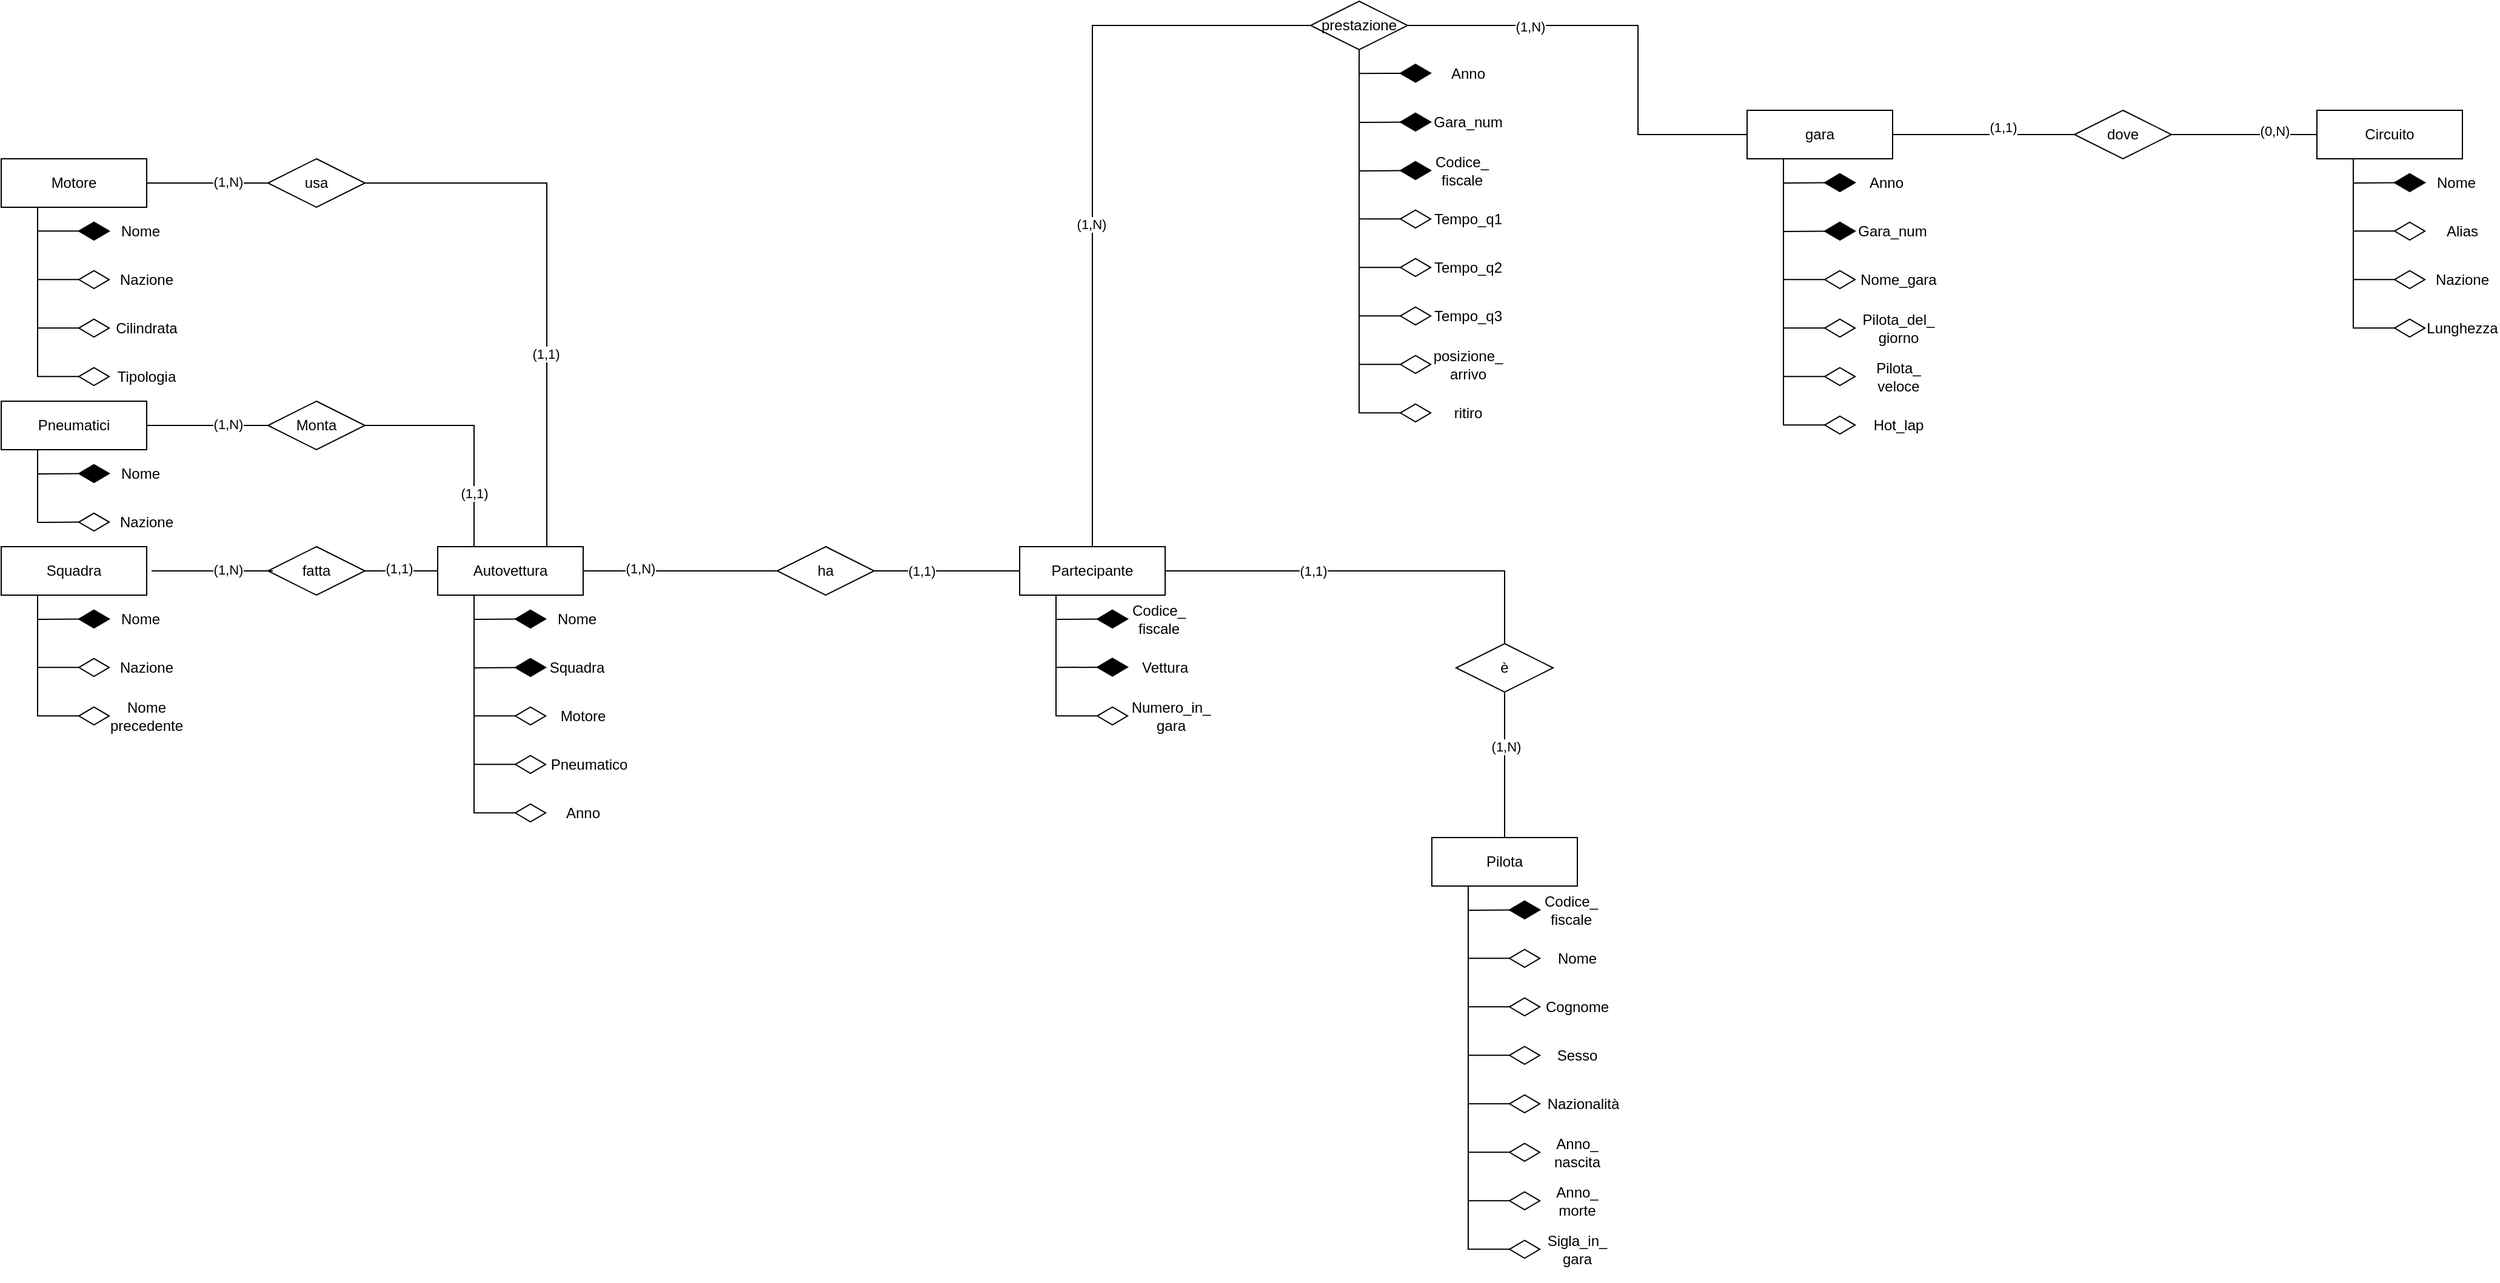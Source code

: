 <mxfile>
    <diagram id="Di9s90D5BJ-oNOoDSjlQ" name="Pagina-1">
        <mxGraphModel dx="1611" dy="1839" grid="1" gridSize="10" guides="1" tooltips="1" connect="1" arrows="1" fold="1" page="1" pageScale="1" pageWidth="827" pageHeight="1169" math="0" shadow="0">
            <root>
                <mxCell id="0"/>
                <mxCell id="1" parent="0"/>
                <mxCell id="x9IPXqZHWkCQ09Jr-q4c-4" value="dove" style="rhombus;whiteSpace=wrap;html=1;" parent="1" vertex="1">
                    <mxGeometry x="1230" y="-40" width="80" height="40" as="geometry"/>
                </mxCell>
                <mxCell id="x9IPXqZHWkCQ09Jr-q4c-5" value="" style="endArrow=none;html=1;rounded=0;exitX=0;exitY=0.5;exitDx=0;exitDy=0;entryX=1;entryY=0.5;entryDx=0;entryDy=0;" parent="1" source="x9IPXqZHWkCQ09Jr-q4c-1" target="x9IPXqZHWkCQ09Jr-q4c-4" edge="1">
                    <mxGeometry width="50" height="50" relative="1" as="geometry">
                        <mxPoint x="250" y="130" as="sourcePoint"/>
                        <mxPoint x="300" y="80" as="targetPoint"/>
                    </mxGeometry>
                </mxCell>
                <mxCell id="Cl9s1CJxhAIAdCeZnH62-13" value="(0,N)" style="edgeLabel;html=1;align=center;verticalAlign=middle;resizable=0;points=[];" parent="x9IPXqZHWkCQ09Jr-q4c-5" vertex="1" connectable="0">
                    <mxGeometry x="-0.25" y="-1" relative="1" as="geometry">
                        <mxPoint x="10" y="-2" as="offset"/>
                    </mxGeometry>
                </mxCell>
                <mxCell id="x9IPXqZHWkCQ09Jr-q4c-6" value="" style="endArrow=none;html=1;rounded=0;entryX=1;entryY=0.5;entryDx=0;entryDy=0;exitX=0;exitY=0.5;exitDx=0;exitDy=0;" parent="1" source="x9IPXqZHWkCQ09Jr-q4c-4" target="x9IPXqZHWkCQ09Jr-q4c-3" edge="1">
                    <mxGeometry width="50" height="50" relative="1" as="geometry">
                        <mxPoint x="470" y="30" as="sourcePoint"/>
                        <mxPoint x="500" y="30" as="targetPoint"/>
                    </mxGeometry>
                </mxCell>
                <mxCell id="Cl9s1CJxhAIAdCeZnH62-14" value="(1,1)" style="edgeLabel;html=1;align=center;verticalAlign=middle;resizable=0;points=[];" parent="x9IPXqZHWkCQ09Jr-q4c-6" vertex="1" connectable="0">
                    <mxGeometry x="-0.175" y="-2" relative="1" as="geometry">
                        <mxPoint x="3" y="-4" as="offset"/>
                    </mxGeometry>
                </mxCell>
                <mxCell id="x9IPXqZHWkCQ09Jr-q4c-9" value="" style="endArrow=none;html=1;rounded=0;entryX=0;entryY=0.5;entryDx=0;entryDy=0;exitX=1;exitY=0.5;exitDx=0;exitDy=0;" parent="1" source="x9IPXqZHWkCQ09Jr-q4c-10" target="x9IPXqZHWkCQ09Jr-q4c-3" edge="1">
                    <mxGeometry width="50" height="50" relative="1" as="geometry">
                        <mxPoint x="680" y="80" as="sourcePoint"/>
                        <mxPoint x="640" y="110" as="targetPoint"/>
                        <Array as="points">
                            <mxPoint x="870" y="-110"/>
                            <mxPoint x="870" y="-20"/>
                        </Array>
                    </mxGeometry>
                </mxCell>
                <mxCell id="Cl9s1CJxhAIAdCeZnH62-15" value="(1,N)" style="edgeLabel;html=1;align=center;verticalAlign=middle;resizable=0;points=[];" parent="x9IPXqZHWkCQ09Jr-q4c-9" vertex="1" connectable="0">
                    <mxGeometry x="-0.455" y="-1" relative="1" as="geometry">
                        <mxPoint as="offset"/>
                    </mxGeometry>
                </mxCell>
                <mxCell id="x9IPXqZHWkCQ09Jr-q4c-11" value="" style="endArrow=none;html=1;rounded=0;entryX=0;entryY=0.5;entryDx=0;entryDy=0;exitX=0.5;exitY=0;exitDx=0;exitDy=0;" parent="1" source="x9IPXqZHWkCQ09Jr-q4c-12" target="x9IPXqZHWkCQ09Jr-q4c-10" edge="1">
                    <mxGeometry width="50" height="50" relative="1" as="geometry">
                        <mxPoint x="680" y="320" as="sourcePoint"/>
                        <mxPoint x="680" y="310" as="targetPoint"/>
                        <Array as="points">
                            <mxPoint x="420" y="-110"/>
                            <mxPoint x="550" y="-110"/>
                        </Array>
                    </mxGeometry>
                </mxCell>
                <mxCell id="Cl9s1CJxhAIAdCeZnH62-75" value="(1,N)" style="edgeLabel;html=1;align=center;verticalAlign=middle;resizable=0;points=[];" parent="x9IPXqZHWkCQ09Jr-q4c-11" vertex="1" connectable="0">
                    <mxGeometry x="-0.127" y="1" relative="1" as="geometry">
                        <mxPoint as="offset"/>
                    </mxGeometry>
                </mxCell>
                <mxCell id="x9IPXqZHWkCQ09Jr-q4c-18" value="" style="endArrow=none;html=1;rounded=0;exitX=0.5;exitY=0;exitDx=0;exitDy=0;entryX=1;entryY=0.5;entryDx=0;entryDy=0;" parent="1" source="x9IPXqZHWkCQ09Jr-q4c-19" target="x9IPXqZHWkCQ09Jr-q4c-12" edge="1">
                    <mxGeometry width="50" height="50" relative="1" as="geometry">
                        <mxPoint x="680" y="440" as="sourcePoint"/>
                        <mxPoint x="690" y="380" as="targetPoint"/>
                        <Array as="points">
                            <mxPoint x="760" y="340"/>
                        </Array>
                    </mxGeometry>
                </mxCell>
                <mxCell id="qTHSg226VjWmeGPwzJhm-37" value="(1,1)" style="edgeLabel;html=1;align=center;verticalAlign=middle;resizable=0;points=[];" parent="x9IPXqZHWkCQ09Jr-q4c-18" vertex="1" connectable="0">
                    <mxGeometry x="0.333" y="-3" relative="1" as="geometry">
                        <mxPoint x="8" y="3" as="offset"/>
                    </mxGeometry>
                </mxCell>
                <mxCell id="x9IPXqZHWkCQ09Jr-q4c-19" value="è" style="rhombus;whiteSpace=wrap;html=1;" parent="1" vertex="1">
                    <mxGeometry x="720" y="400" width="80" height="40" as="geometry"/>
                </mxCell>
                <mxCell id="x9IPXqZHWkCQ09Jr-q4c-20" value="" style="endArrow=none;html=1;rounded=0;entryX=0.5;entryY=1;entryDx=0;entryDy=0;exitX=0.5;exitY=0;exitDx=0;exitDy=0;" parent="1" source="x9IPXqZHWkCQ09Jr-q4c-21" target="x9IPXqZHWkCQ09Jr-q4c-19" edge="1">
                    <mxGeometry width="50" height="50" relative="1" as="geometry">
                        <mxPoint x="390" y="570" as="sourcePoint"/>
                        <mxPoint x="240" y="540" as="targetPoint"/>
                    </mxGeometry>
                </mxCell>
                <mxCell id="qTHSg226VjWmeGPwzJhm-38" value="(1,N)" style="edgeLabel;html=1;align=center;verticalAlign=middle;resizable=0;points=[];" parent="x9IPXqZHWkCQ09Jr-q4c-20" vertex="1" connectable="0">
                    <mxGeometry x="0.25" y="-1" relative="1" as="geometry">
                        <mxPoint as="offset"/>
                    </mxGeometry>
                </mxCell>
                <mxCell id="x9IPXqZHWkCQ09Jr-q4c-21" value="Pilota" style="rounded=0;whiteSpace=wrap;html=1;" parent="1" vertex="1">
                    <mxGeometry x="700" y="560" width="120" height="40" as="geometry"/>
                </mxCell>
                <mxCell id="x9IPXqZHWkCQ09Jr-q4c-25" value="" style="endArrow=none;html=1;rounded=0;entryX=0;entryY=0.5;entryDx=0;entryDy=0;exitX=1;exitY=0.5;exitDx=0;exitDy=0;" parent="1" source="x9IPXqZHWkCQ09Jr-q4c-26" target="x9IPXqZHWkCQ09Jr-q4c-12" edge="1">
                    <mxGeometry width="50" height="50" relative="1" as="geometry">
                        <mxPoint x="520" y="340" as="sourcePoint"/>
                        <mxPoint x="430" y="340" as="targetPoint"/>
                    </mxGeometry>
                </mxCell>
                <mxCell id="qTHSg226VjWmeGPwzJhm-36" value="(1,1)" style="edgeLabel;html=1;align=center;verticalAlign=middle;resizable=0;points=[];" parent="x9IPXqZHWkCQ09Jr-q4c-25" vertex="1" connectable="0">
                    <mxGeometry x="-0.344" y="2" relative="1" as="geometry">
                        <mxPoint x="-1" y="2" as="offset"/>
                    </mxGeometry>
                </mxCell>
                <mxCell id="x9IPXqZHWkCQ09Jr-q4c-26" value="ha" style="rhombus;whiteSpace=wrap;html=1;" parent="1" vertex="1">
                    <mxGeometry x="160" y="320" width="80" height="40" as="geometry"/>
                </mxCell>
                <mxCell id="x9IPXqZHWkCQ09Jr-q4c-27" value="" style="endArrow=none;html=1;rounded=0;entryX=0;entryY=0.5;entryDx=0;entryDy=0;exitX=1;exitY=0.5;exitDx=0;exitDy=0;" parent="1" source="x9IPXqZHWkCQ09Jr-q4c-28" target="x9IPXqZHWkCQ09Jr-q4c-26" edge="1">
                    <mxGeometry width="50" height="50" relative="1" as="geometry">
                        <mxPoint x="130" y="340" as="sourcePoint"/>
                        <mxPoint x="160" y="340" as="targetPoint"/>
                    </mxGeometry>
                </mxCell>
                <mxCell id="qTHSg226VjWmeGPwzJhm-35" value="(1,N)" style="edgeLabel;html=1;align=center;verticalAlign=middle;resizable=0;points=[];" parent="x9IPXqZHWkCQ09Jr-q4c-27" vertex="1" connectable="0">
                    <mxGeometry x="-0.417" y="3" relative="1" as="geometry">
                        <mxPoint y="1" as="offset"/>
                    </mxGeometry>
                </mxCell>
                <mxCell id="x9IPXqZHWkCQ09Jr-q4c-28" value="Autovettura" style="rounded=0;whiteSpace=wrap;html=1;" parent="1" vertex="1">
                    <mxGeometry x="-120" y="320" width="120" height="40" as="geometry"/>
                </mxCell>
                <mxCell id="x9IPXqZHWkCQ09Jr-q4c-32" value="fatta" style="rhombus;whiteSpace=wrap;html=1;" parent="1" vertex="1">
                    <mxGeometry x="-260" y="320" width="80" height="40" as="geometry"/>
                </mxCell>
                <mxCell id="x9IPXqZHWkCQ09Jr-q4c-33" value="" style="endArrow=none;html=1;rounded=0;entryX=0;entryY=0.5;entryDx=0;entryDy=0;exitX=1;exitY=0.5;exitDx=0;exitDy=0;" parent="1" edge="1">
                    <mxGeometry width="50" height="50" relative="1" as="geometry">
                        <mxPoint x="-356" y="340" as="sourcePoint"/>
                        <mxPoint x="-256" y="340" as="targetPoint"/>
                        <Array as="points">
                            <mxPoint x="-316" y="340"/>
                        </Array>
                    </mxGeometry>
                </mxCell>
                <mxCell id="qTHSg226VjWmeGPwzJhm-20" value="(1,N)" style="edgeLabel;html=1;align=center;verticalAlign=middle;resizable=0;points=[];" parent="x9IPXqZHWkCQ09Jr-q4c-33" vertex="1" connectable="0">
                    <mxGeometry x="0.211" y="1" relative="1" as="geometry">
                        <mxPoint x="2" as="offset"/>
                    </mxGeometry>
                </mxCell>
                <mxCell id="x9IPXqZHWkCQ09Jr-q4c-34" value="Squadra" style="rounded=0;whiteSpace=wrap;html=1;" parent="1" vertex="1">
                    <mxGeometry x="-480" y="320" width="120" height="40" as="geometry"/>
                </mxCell>
                <mxCell id="x9IPXqZHWkCQ09Jr-q4c-38" value="" style="endArrow=none;html=1;rounded=0;exitX=1;exitY=0.5;exitDx=0;exitDy=0;entryX=0.75;entryY=0;entryDx=0;entryDy=0;" parent="1" source="x9IPXqZHWkCQ09Jr-q4c-39" target="x9IPXqZHWkCQ09Jr-q4c-28" edge="1">
                    <mxGeometry width="50" height="50" relative="1" as="geometry">
                        <mxPoint x="-90" y="335" as="sourcePoint"/>
                        <mxPoint x="-80" y="300" as="targetPoint"/>
                        <Array as="points">
                            <mxPoint x="-30" y="20"/>
                        </Array>
                    </mxGeometry>
                </mxCell>
                <mxCell id="qTHSg226VjWmeGPwzJhm-16" value="(1,1)" style="edgeLabel;html=1;align=center;verticalAlign=middle;resizable=0;points=[];" parent="x9IPXqZHWkCQ09Jr-q4c-38" vertex="1" connectable="0">
                    <mxGeometry x="0.292" y="-1" relative="1" as="geometry">
                        <mxPoint as="offset"/>
                    </mxGeometry>
                </mxCell>
                <mxCell id="x9IPXqZHWkCQ09Jr-q4c-39" value="usa" style="rhombus;whiteSpace=wrap;html=1;" parent="1" vertex="1">
                    <mxGeometry x="-260" width="80" height="40" as="geometry"/>
                </mxCell>
                <mxCell id="x9IPXqZHWkCQ09Jr-q4c-40" value="" style="endArrow=none;html=1;rounded=0;entryX=0;entryY=0.5;entryDx=0;entryDy=0;exitX=1;exitY=0.5;exitDx=0;exitDy=0;" parent="1" source="x9IPXqZHWkCQ09Jr-q4c-41" target="x9IPXqZHWkCQ09Jr-q4c-39" edge="1">
                    <mxGeometry width="50" height="50" relative="1" as="geometry">
                        <mxPoint x="-260" y="220" as="sourcePoint"/>
                        <mxPoint x="-170" y="250" as="targetPoint"/>
                    </mxGeometry>
                </mxCell>
                <mxCell id="qTHSg226VjWmeGPwzJhm-15" value="(1,N)" style="edgeLabel;html=1;align=center;verticalAlign=middle;resizable=0;points=[];" parent="x9IPXqZHWkCQ09Jr-q4c-40" vertex="1" connectable="0">
                    <mxGeometry x="-0.253" y="-1" relative="1" as="geometry">
                        <mxPoint x="29" y="-2" as="offset"/>
                    </mxGeometry>
                </mxCell>
                <mxCell id="x9IPXqZHWkCQ09Jr-q4c-41" value="Motore" style="rounded=0;whiteSpace=wrap;html=1;" parent="1" vertex="1">
                    <mxGeometry x="-480" width="120" height="40" as="geometry"/>
                </mxCell>
                <mxCell id="x9IPXqZHWkCQ09Jr-q4c-43" value="Monta" style="rhombus;whiteSpace=wrap;html=1;" parent="1" vertex="1">
                    <mxGeometry x="-260" y="200" width="80" height="40" as="geometry"/>
                </mxCell>
                <mxCell id="x9IPXqZHWkCQ09Jr-q4c-45" value="Pneumatici" style="rounded=0;whiteSpace=wrap;html=1;" parent="1" vertex="1">
                    <mxGeometry x="-480" y="200" width="120" height="40" as="geometry"/>
                </mxCell>
                <mxCell id="qTHSg226VjWmeGPwzJhm-3" value="" style="endArrow=none;html=1;rounded=0;entryX=0.25;entryY=1;entryDx=0;entryDy=0;" parent="1" target="x9IPXqZHWkCQ09Jr-q4c-41" edge="1">
                    <mxGeometry width="50" height="50" relative="1" as="geometry">
                        <mxPoint x="-450" y="180" as="sourcePoint"/>
                        <mxPoint x="90" y="40" as="targetPoint"/>
                    </mxGeometry>
                </mxCell>
                <mxCell id="qTHSg226VjWmeGPwzJhm-4" value="" style="endArrow=diamondThin;endFill=1;endSize=24;html=1;rounded=0;" parent="1" edge="1">
                    <mxGeometry width="160" relative="1" as="geometry">
                        <mxPoint x="-450" y="59.66" as="sourcePoint"/>
                        <mxPoint x="-390" y="59.66" as="targetPoint"/>
                    </mxGeometry>
                </mxCell>
                <mxCell id="qTHSg226VjWmeGPwzJhm-5" value="" style="endArrow=diamondThin;endFill=0;endSize=24;html=1;rounded=0;" parent="1" edge="1">
                    <mxGeometry width="160" relative="1" as="geometry">
                        <mxPoint x="-450" y="99.66" as="sourcePoint"/>
                        <mxPoint x="-390" y="99.66" as="targetPoint"/>
                    </mxGeometry>
                </mxCell>
                <mxCell id="qTHSg226VjWmeGPwzJhm-6" value="Nome" style="text;html=1;strokeColor=none;fillColor=none;align=center;verticalAlign=middle;whiteSpace=wrap;rounded=0;" parent="1" vertex="1">
                    <mxGeometry x="-390" y="40" width="50" height="40" as="geometry"/>
                </mxCell>
                <mxCell id="qTHSg226VjWmeGPwzJhm-8" value="Nazione" style="text;html=1;strokeColor=none;fillColor=none;align=center;verticalAlign=middle;whiteSpace=wrap;rounded=0;" parent="1" vertex="1">
                    <mxGeometry x="-390" y="80" width="60" height="40" as="geometry"/>
                </mxCell>
                <mxCell id="qTHSg226VjWmeGPwzJhm-9" value="" style="endArrow=diamondThin;endFill=0;endSize=24;html=1;rounded=0;" parent="1" edge="1">
                    <mxGeometry width="160" relative="1" as="geometry">
                        <mxPoint x="-450" y="139.66" as="sourcePoint"/>
                        <mxPoint x="-390" y="139.66" as="targetPoint"/>
                    </mxGeometry>
                </mxCell>
                <mxCell id="qTHSg226VjWmeGPwzJhm-10" value="Cilindrata" style="text;html=1;strokeColor=none;fillColor=none;align=center;verticalAlign=middle;whiteSpace=wrap;rounded=0;" parent="1" vertex="1">
                    <mxGeometry x="-390" y="120" width="60" height="40" as="geometry"/>
                </mxCell>
                <mxCell id="qTHSg226VjWmeGPwzJhm-11" value="" style="endArrow=diamondThin;endFill=0;endSize=24;html=1;rounded=0;" parent="1" edge="1">
                    <mxGeometry width="160" relative="1" as="geometry">
                        <mxPoint x="-450" y="179.66" as="sourcePoint"/>
                        <mxPoint x="-390" y="179.66" as="targetPoint"/>
                    </mxGeometry>
                </mxCell>
                <mxCell id="qTHSg226VjWmeGPwzJhm-12" value="Tipologia" style="text;html=1;strokeColor=none;fillColor=none;align=center;verticalAlign=middle;whiteSpace=wrap;rounded=0;" parent="1" vertex="1">
                    <mxGeometry x="-390" y="160" width="60" height="40" as="geometry"/>
                </mxCell>
                <mxCell id="qTHSg226VjWmeGPwzJhm-23" value="" style="endArrow=none;html=1;rounded=0;entryX=0.25;entryY=1;entryDx=0;entryDy=0;" parent="1" target="x9IPXqZHWkCQ09Jr-q4c-45" edge="1">
                    <mxGeometry width="50" height="50" relative="1" as="geometry">
                        <mxPoint x="-450" y="300" as="sourcePoint"/>
                        <mxPoint x="-300" y="490" as="targetPoint"/>
                    </mxGeometry>
                </mxCell>
                <mxCell id="qTHSg226VjWmeGPwzJhm-24" value="" style="endArrow=diamondThin;endFill=1;endSize=24;html=1;rounded=0;" parent="1" edge="1">
                    <mxGeometry width="160" relative="1" as="geometry">
                        <mxPoint x="-450" y="260" as="sourcePoint"/>
                        <mxPoint x="-390" y="259.66" as="targetPoint"/>
                    </mxGeometry>
                </mxCell>
                <mxCell id="qTHSg226VjWmeGPwzJhm-25" value="Nome" style="text;html=1;strokeColor=none;fillColor=none;align=center;verticalAlign=middle;whiteSpace=wrap;rounded=0;" parent="1" vertex="1">
                    <mxGeometry x="-390" y="240" width="50" height="40" as="geometry"/>
                </mxCell>
                <mxCell id="qTHSg226VjWmeGPwzJhm-26" value="" style="endArrow=diamondThin;endFill=0;endSize=24;html=1;rounded=0;" parent="1" edge="1">
                    <mxGeometry width="160" relative="1" as="geometry">
                        <mxPoint x="-450" y="300" as="sourcePoint"/>
                        <mxPoint x="-390" y="299.66" as="targetPoint"/>
                    </mxGeometry>
                </mxCell>
                <mxCell id="qTHSg226VjWmeGPwzJhm-27" value="Nazione" style="text;html=1;strokeColor=none;fillColor=none;align=center;verticalAlign=middle;whiteSpace=wrap;rounded=0;" parent="1" vertex="1">
                    <mxGeometry x="-390" y="280" width="60" height="40" as="geometry"/>
                </mxCell>
                <mxCell id="qTHSg226VjWmeGPwzJhm-28" value="" style="endArrow=none;html=1;rounded=0;entryX=0.25;entryY=1;entryDx=0;entryDy=0;" parent="1" target="x9IPXqZHWkCQ09Jr-q4c-34" edge="1">
                    <mxGeometry width="50" height="50" relative="1" as="geometry">
                        <mxPoint x="-450" y="460" as="sourcePoint"/>
                        <mxPoint x="-450" y="360" as="targetPoint"/>
                    </mxGeometry>
                </mxCell>
                <mxCell id="qTHSg226VjWmeGPwzJhm-29" value="" style="endArrow=diamondThin;endFill=1;endSize=24;html=1;rounded=0;" parent="1" edge="1">
                    <mxGeometry width="160" relative="1" as="geometry">
                        <mxPoint x="-450" y="380" as="sourcePoint"/>
                        <mxPoint x="-390" y="379.66" as="targetPoint"/>
                    </mxGeometry>
                </mxCell>
                <mxCell id="qTHSg226VjWmeGPwzJhm-30" value="Nome" style="text;html=1;strokeColor=none;fillColor=none;align=center;verticalAlign=middle;whiteSpace=wrap;rounded=0;" parent="1" vertex="1">
                    <mxGeometry x="-390" y="360" width="50" height="40" as="geometry"/>
                </mxCell>
                <mxCell id="qTHSg226VjWmeGPwzJhm-31" value="" style="endArrow=diamondThin;endFill=0;endSize=24;html=1;rounded=0;" parent="1" edge="1">
                    <mxGeometry width="160" relative="1" as="geometry">
                        <mxPoint x="-450" y="419.66" as="sourcePoint"/>
                        <mxPoint x="-390" y="419.66" as="targetPoint"/>
                    </mxGeometry>
                </mxCell>
                <mxCell id="qTHSg226VjWmeGPwzJhm-32" value="Nazione" style="text;html=1;strokeColor=none;fillColor=none;align=center;verticalAlign=middle;whiteSpace=wrap;rounded=0;" parent="1" vertex="1">
                    <mxGeometry x="-390" y="400" width="60" height="40" as="geometry"/>
                </mxCell>
                <mxCell id="qTHSg226VjWmeGPwzJhm-33" value="" style="endArrow=diamondThin;endFill=0;endSize=24;html=1;rounded=0;" parent="1" edge="1">
                    <mxGeometry width="160" relative="1" as="geometry">
                        <mxPoint x="-450.0" y="459.66" as="sourcePoint"/>
                        <mxPoint x="-390.0" y="459.66" as="targetPoint"/>
                    </mxGeometry>
                </mxCell>
                <mxCell id="qTHSg226VjWmeGPwzJhm-34" value="Nome precedente" style="text;html=1;strokeColor=none;fillColor=none;align=center;verticalAlign=middle;whiteSpace=wrap;rounded=0;" parent="1" vertex="1">
                    <mxGeometry x="-390" y="440" width="60" height="40" as="geometry"/>
                </mxCell>
                <mxCell id="qTHSg226VjWmeGPwzJhm-40" value="" style="endArrow=none;html=1;rounded=0;exitX=1;exitY=0.5;exitDx=0;exitDy=0;entryX=0.25;entryY=0;entryDx=0;entryDy=0;" parent="1" source="x9IPXqZHWkCQ09Jr-q4c-43" target="x9IPXqZHWkCQ09Jr-q4c-28" edge="1">
                    <mxGeometry width="50" height="50" relative="1" as="geometry">
                        <mxPoint x="-190" y="410" as="sourcePoint"/>
                        <mxPoint x="-140" y="360" as="targetPoint"/>
                        <Array as="points">
                            <mxPoint x="-90" y="220"/>
                        </Array>
                    </mxGeometry>
                </mxCell>
                <mxCell id="qTHSg226VjWmeGPwzJhm-44" value="(1,1)" style="edgeLabel;html=1;align=center;verticalAlign=middle;resizable=0;points=[];" parent="qTHSg226VjWmeGPwzJhm-40" vertex="1" connectable="0">
                    <mxGeometry x="0.537" relative="1" as="geometry">
                        <mxPoint as="offset"/>
                    </mxGeometry>
                </mxCell>
                <mxCell id="qTHSg226VjWmeGPwzJhm-42" value="" style="endArrow=none;html=1;rounded=0;exitX=1;exitY=0.5;exitDx=0;exitDy=0;entryX=0;entryY=0.5;entryDx=0;entryDy=0;" parent="1" source="x9IPXqZHWkCQ09Jr-q4c-45" target="x9IPXqZHWkCQ09Jr-q4c-43" edge="1">
                    <mxGeometry width="50" height="50" relative="1" as="geometry">
                        <mxPoint x="-220" y="260" as="sourcePoint"/>
                        <mxPoint x="-170" y="210" as="targetPoint"/>
                    </mxGeometry>
                </mxCell>
                <mxCell id="qTHSg226VjWmeGPwzJhm-43" value="(1,N)" style="edgeLabel;html=1;align=center;verticalAlign=middle;resizable=0;points=[];" parent="qTHSg226VjWmeGPwzJhm-42" vertex="1" connectable="0">
                    <mxGeometry x="-0.225" relative="1" as="geometry">
                        <mxPoint x="28" y="-1" as="offset"/>
                    </mxGeometry>
                </mxCell>
                <mxCell id="qTHSg226VjWmeGPwzJhm-45" value="" style="endArrow=none;html=1;rounded=0;exitX=1;exitY=0.5;exitDx=0;exitDy=0;entryX=0;entryY=0.5;entryDx=0;entryDy=0;" parent="1" source="x9IPXqZHWkCQ09Jr-q4c-32" target="x9IPXqZHWkCQ09Jr-q4c-28" edge="1">
                    <mxGeometry width="50" height="50" relative="1" as="geometry">
                        <mxPoint x="-250" y="370" as="sourcePoint"/>
                        <mxPoint x="-200" y="320" as="targetPoint"/>
                    </mxGeometry>
                </mxCell>
                <mxCell id="qTHSg226VjWmeGPwzJhm-46" value="(1,1)" style="edgeLabel;html=1;align=center;verticalAlign=middle;resizable=0;points=[];" parent="qTHSg226VjWmeGPwzJhm-45" vertex="1" connectable="0">
                    <mxGeometry x="-0.333" y="2" relative="1" as="geometry">
                        <mxPoint x="8" as="offset"/>
                    </mxGeometry>
                </mxCell>
                <mxCell id="qTHSg226VjWmeGPwzJhm-47" value="" style="endArrow=none;html=1;rounded=0;entryX=0.25;entryY=1;entryDx=0;entryDy=0;" parent="1" target="x9IPXqZHWkCQ09Jr-q4c-28" edge="1">
                    <mxGeometry width="50" height="50" relative="1" as="geometry">
                        <mxPoint x="-90" y="540" as="sourcePoint"/>
                        <mxPoint x="-120" y="230" as="targetPoint"/>
                    </mxGeometry>
                </mxCell>
                <mxCell id="qTHSg226VjWmeGPwzJhm-48" value="" style="endArrow=diamondThin;endFill=1;endSize=24;html=1;rounded=0;" parent="1" edge="1">
                    <mxGeometry width="160" relative="1" as="geometry">
                        <mxPoint x="-90" y="380" as="sourcePoint"/>
                        <mxPoint x="-30" y="379.66" as="targetPoint"/>
                    </mxGeometry>
                </mxCell>
                <mxCell id="qTHSg226VjWmeGPwzJhm-49" value="Nome" style="text;html=1;strokeColor=none;fillColor=none;align=center;verticalAlign=middle;whiteSpace=wrap;rounded=0;" parent="1" vertex="1">
                    <mxGeometry x="-30" y="360" width="50" height="40" as="geometry"/>
                </mxCell>
                <mxCell id="qTHSg226VjWmeGPwzJhm-50" value="" style="endArrow=diamondThin;endFill=1;endSize=24;html=1;rounded=0;" parent="1" edge="1">
                    <mxGeometry width="160" relative="1" as="geometry">
                        <mxPoint x="-90" y="420" as="sourcePoint"/>
                        <mxPoint x="-30" y="419.66" as="targetPoint"/>
                    </mxGeometry>
                </mxCell>
                <mxCell id="qTHSg226VjWmeGPwzJhm-51" value="Squadra" style="text;html=1;strokeColor=none;fillColor=none;align=center;verticalAlign=middle;whiteSpace=wrap;rounded=0;" parent="1" vertex="1">
                    <mxGeometry x="-30" y="400" width="50" height="40" as="geometry"/>
                </mxCell>
                <mxCell id="qTHSg226VjWmeGPwzJhm-52" value="" style="endArrow=diamondThin;endFill=0;endSize=24;html=1;rounded=0;" parent="1" edge="1">
                    <mxGeometry width="160" relative="1" as="geometry">
                        <mxPoint x="-90" y="459.66" as="sourcePoint"/>
                        <mxPoint x="-30" y="459.66" as="targetPoint"/>
                    </mxGeometry>
                </mxCell>
                <mxCell id="qTHSg226VjWmeGPwzJhm-53" value="Motore" style="text;html=1;strokeColor=none;fillColor=none;align=center;verticalAlign=middle;whiteSpace=wrap;rounded=0;" parent="1" vertex="1">
                    <mxGeometry x="-30" y="440" width="60" height="40" as="geometry"/>
                </mxCell>
                <mxCell id="qTHSg226VjWmeGPwzJhm-54" value="" style="endArrow=diamondThin;endFill=0;endSize=24;html=1;rounded=0;" parent="1" edge="1">
                    <mxGeometry width="160" relative="1" as="geometry">
                        <mxPoint x="-90" y="499.66" as="sourcePoint"/>
                        <mxPoint x="-30" y="499.66" as="targetPoint"/>
                    </mxGeometry>
                </mxCell>
                <mxCell id="qTHSg226VjWmeGPwzJhm-55" value="Pneumatico" style="text;html=1;strokeColor=none;fillColor=none;align=center;verticalAlign=middle;whiteSpace=wrap;rounded=0;" parent="1" vertex="1">
                    <mxGeometry x="-30" y="480" width="70" height="40" as="geometry"/>
                </mxCell>
                <mxCell id="Cl9s1CJxhAIAdCeZnH62-29" value="" style="endArrow=diamondThin;endFill=1;endSize=24;html=1;rounded=0;" parent="1" edge="1">
                    <mxGeometry width="160" relative="1" as="geometry">
                        <mxPoint x="730" y="620" as="sourcePoint"/>
                        <mxPoint x="790" y="619.66" as="targetPoint"/>
                    </mxGeometry>
                </mxCell>
                <mxCell id="Cl9s1CJxhAIAdCeZnH62-30" value="&lt;div&gt;Codice_&lt;/div&gt;&lt;div&gt;fiscale&lt;/div&gt;" style="text;html=1;strokeColor=none;fillColor=none;align=center;verticalAlign=middle;whiteSpace=wrap;rounded=0;" parent="1" vertex="1">
                    <mxGeometry x="790" y="600" width="50" height="40" as="geometry"/>
                </mxCell>
                <mxCell id="Cl9s1CJxhAIAdCeZnH62-31" value="" style="endArrow=none;html=1;rounded=0;entryX=0.25;entryY=1;entryDx=0;entryDy=0;" parent="1" target="x9IPXqZHWkCQ09Jr-q4c-21" edge="1">
                    <mxGeometry width="50" height="50" relative="1" as="geometry">
                        <mxPoint x="730" y="900" as="sourcePoint"/>
                        <mxPoint x="630" y="530" as="targetPoint"/>
                    </mxGeometry>
                </mxCell>
                <mxCell id="Cl9s1CJxhAIAdCeZnH62-34" value="" style="endArrow=diamondThin;endFill=0;endSize=24;html=1;rounded=0;" parent="1" edge="1">
                    <mxGeometry width="160" relative="1" as="geometry">
                        <mxPoint x="730" y="659.66" as="sourcePoint"/>
                        <mxPoint x="790" y="659.66" as="targetPoint"/>
                    </mxGeometry>
                </mxCell>
                <mxCell id="Cl9s1CJxhAIAdCeZnH62-35" value="Nome" style="text;html=1;strokeColor=none;fillColor=none;align=center;verticalAlign=middle;whiteSpace=wrap;rounded=0;" parent="1" vertex="1">
                    <mxGeometry x="790" y="640" width="60" height="40" as="geometry"/>
                </mxCell>
                <mxCell id="Cl9s1CJxhAIAdCeZnH62-36" value="" style="endArrow=diamondThin;endFill=0;endSize=24;html=1;rounded=0;" parent="1" edge="1">
                    <mxGeometry width="160" relative="1" as="geometry">
                        <mxPoint x="730" y="699.66" as="sourcePoint"/>
                        <mxPoint x="790" y="699.66" as="targetPoint"/>
                    </mxGeometry>
                </mxCell>
                <mxCell id="Cl9s1CJxhAIAdCeZnH62-37" value="Cognome" style="text;html=1;strokeColor=none;fillColor=none;align=center;verticalAlign=middle;whiteSpace=wrap;rounded=0;" parent="1" vertex="1">
                    <mxGeometry x="790" y="680" width="60" height="40" as="geometry"/>
                </mxCell>
                <mxCell id="Cl9s1CJxhAIAdCeZnH62-38" value="" style="endArrow=diamondThin;endFill=0;endSize=24;html=1;rounded=0;" parent="1" edge="1">
                    <mxGeometry width="160" relative="1" as="geometry">
                        <mxPoint x="730" y="739.66" as="sourcePoint"/>
                        <mxPoint x="790" y="739.66" as="targetPoint"/>
                    </mxGeometry>
                </mxCell>
                <mxCell id="Cl9s1CJxhAIAdCeZnH62-39" value="Sesso" style="text;html=1;strokeColor=none;fillColor=none;align=center;verticalAlign=middle;whiteSpace=wrap;rounded=0;" parent="1" vertex="1">
                    <mxGeometry x="790" y="720" width="60" height="40" as="geometry"/>
                </mxCell>
                <mxCell id="Cl9s1CJxhAIAdCeZnH62-40" value="" style="endArrow=diamondThin;endFill=0;endSize=24;html=1;rounded=0;" parent="1" edge="1">
                    <mxGeometry width="160" relative="1" as="geometry">
                        <mxPoint x="730" y="779.66" as="sourcePoint"/>
                        <mxPoint x="790" y="779.66" as="targetPoint"/>
                    </mxGeometry>
                </mxCell>
                <mxCell id="Cl9s1CJxhAIAdCeZnH62-41" value="Nazionalità" style="text;html=1;strokeColor=none;fillColor=none;align=center;verticalAlign=middle;whiteSpace=wrap;rounded=0;" parent="1" vertex="1">
                    <mxGeometry x="790" y="760" width="70" height="40" as="geometry"/>
                </mxCell>
                <mxCell id="Cl9s1CJxhAIAdCeZnH62-42" value="" style="endArrow=diamondThin;endFill=0;endSize=24;html=1;rounded=0;" parent="1" edge="1">
                    <mxGeometry width="160" relative="1" as="geometry">
                        <mxPoint x="730" y="819.66" as="sourcePoint"/>
                        <mxPoint x="790" y="819.66" as="targetPoint"/>
                    </mxGeometry>
                </mxCell>
                <mxCell id="Cl9s1CJxhAIAdCeZnH62-43" value="&lt;div&gt;Anno_&lt;/div&gt;&lt;div&gt;nascita&lt;br&gt;&lt;/div&gt;" style="text;html=1;strokeColor=none;fillColor=none;align=center;verticalAlign=middle;whiteSpace=wrap;rounded=0;" parent="1" vertex="1">
                    <mxGeometry x="790" y="800" width="60" height="40" as="geometry"/>
                </mxCell>
                <mxCell id="Cl9s1CJxhAIAdCeZnH62-44" value="" style="endArrow=diamondThin;endFill=0;endSize=24;html=1;rounded=0;" parent="1" edge="1">
                    <mxGeometry width="160" relative="1" as="geometry">
                        <mxPoint x="730" y="859.66" as="sourcePoint"/>
                        <mxPoint x="790" y="859.66" as="targetPoint"/>
                    </mxGeometry>
                </mxCell>
                <mxCell id="Cl9s1CJxhAIAdCeZnH62-45" value="&lt;div&gt;Anno_&lt;/div&gt;&lt;div&gt;morte&lt;br&gt;&lt;/div&gt;" style="text;html=1;strokeColor=none;fillColor=none;align=center;verticalAlign=middle;whiteSpace=wrap;rounded=0;" parent="1" vertex="1">
                    <mxGeometry x="790" y="840" width="60" height="40" as="geometry"/>
                </mxCell>
                <mxCell id="Cl9s1CJxhAIAdCeZnH62-46" value="" style="endArrow=diamondThin;endFill=0;endSize=24;html=1;rounded=0;" parent="1" edge="1">
                    <mxGeometry width="160" relative="1" as="geometry">
                        <mxPoint x="730" y="899.66" as="sourcePoint"/>
                        <mxPoint x="790" y="899.66" as="targetPoint"/>
                    </mxGeometry>
                </mxCell>
                <mxCell id="Cl9s1CJxhAIAdCeZnH62-47" value="&lt;div&gt;Sigla_in_&lt;/div&gt;&lt;div&gt;gara&lt;br&gt;&lt;/div&gt;" style="text;html=1;strokeColor=none;fillColor=none;align=center;verticalAlign=middle;whiteSpace=wrap;rounded=0;" parent="1" vertex="1">
                    <mxGeometry x="790" y="880" width="60" height="40" as="geometry"/>
                </mxCell>
                <mxCell id="Cl9s1CJxhAIAdCeZnH62-76" value="" style="group" parent="1" vertex="1" connectable="0">
                    <mxGeometry x="360" y="320" width="160" height="200" as="geometry"/>
                </mxCell>
                <mxCell id="x9IPXqZHWkCQ09Jr-q4c-12" value="Partecipante" style="rounded=0;whiteSpace=wrap;html=1;" parent="Cl9s1CJxhAIAdCeZnH62-76" vertex="1">
                    <mxGeometry width="120" height="40" as="geometry"/>
                </mxCell>
                <mxCell id="Cl9s1CJxhAIAdCeZnH62-48" value="" style="endArrow=diamondThin;endFill=1;endSize=24;html=1;rounded=0;" parent="Cl9s1CJxhAIAdCeZnH62-76" edge="1">
                    <mxGeometry width="160" relative="1" as="geometry">
                        <mxPoint x="30" y="60" as="sourcePoint"/>
                        <mxPoint x="90" y="59.66" as="targetPoint"/>
                    </mxGeometry>
                </mxCell>
                <mxCell id="Cl9s1CJxhAIAdCeZnH62-49" value="&lt;div&gt;Codice_&lt;/div&gt;&lt;div&gt;fiscale&lt;/div&gt;" style="text;html=1;strokeColor=none;fillColor=none;align=center;verticalAlign=middle;whiteSpace=wrap;rounded=0;" parent="Cl9s1CJxhAIAdCeZnH62-76" vertex="1">
                    <mxGeometry x="90" y="40" width="50" height="40" as="geometry"/>
                </mxCell>
                <mxCell id="Cl9s1CJxhAIAdCeZnH62-50" value="" style="endArrow=none;html=1;rounded=0;entryX=0.25;entryY=1;entryDx=0;entryDy=0;" parent="Cl9s1CJxhAIAdCeZnH62-76" target="x9IPXqZHWkCQ09Jr-q4c-12" edge="1">
                    <mxGeometry width="50" height="50" relative="1" as="geometry">
                        <mxPoint x="30" y="140" as="sourcePoint"/>
                        <mxPoint x="180" y="220" as="targetPoint"/>
                    </mxGeometry>
                </mxCell>
                <mxCell id="Cl9s1CJxhAIAdCeZnH62-53" value="" style="endArrow=diamondThin;endFill=0;endSize=24;html=1;rounded=0;" parent="Cl9s1CJxhAIAdCeZnH62-76" edge="1">
                    <mxGeometry width="160" relative="1" as="geometry">
                        <mxPoint x="30" y="139.66" as="sourcePoint"/>
                        <mxPoint x="90" y="139.66" as="targetPoint"/>
                    </mxGeometry>
                </mxCell>
                <mxCell id="Cl9s1CJxhAIAdCeZnH62-54" value="&lt;div&gt;Numero_in_&lt;/div&gt;&lt;div&gt;gara&lt;br&gt;&lt;/div&gt;" style="text;html=1;strokeColor=none;fillColor=none;align=center;verticalAlign=middle;whiteSpace=wrap;rounded=0;" parent="Cl9s1CJxhAIAdCeZnH62-76" vertex="1">
                    <mxGeometry x="90" y="120" width="70" height="40" as="geometry"/>
                </mxCell>
                <mxCell id="Cl9s1CJxhAIAdCeZnH62-56" value="Vettura" style="text;html=1;strokeColor=none;fillColor=none;align=center;verticalAlign=middle;whiteSpace=wrap;rounded=0;" parent="Cl9s1CJxhAIAdCeZnH62-76" vertex="1">
                    <mxGeometry x="90" y="80" width="60" height="40" as="geometry"/>
                </mxCell>
                <mxCell id="Cl9s1CJxhAIAdCeZnH62-58" value="" style="endArrow=diamondThin;endFill=1;endSize=24;html=1;rounded=0;" parent="Cl9s1CJxhAIAdCeZnH62-76" edge="1">
                    <mxGeometry width="160" relative="1" as="geometry">
                        <mxPoint x="30" y="99.67" as="sourcePoint"/>
                        <mxPoint x="90" y="99.33" as="targetPoint"/>
                    </mxGeometry>
                </mxCell>
                <mxCell id="Cl9s1CJxhAIAdCeZnH62-77" value="" style="group" parent="1" vertex="1" connectable="0">
                    <mxGeometry x="960" y="-40" width="160" height="280" as="geometry"/>
                </mxCell>
                <mxCell id="x9IPXqZHWkCQ09Jr-q4c-3" value="gara" style="rounded=0;whiteSpace=wrap;html=1;" parent="Cl9s1CJxhAIAdCeZnH62-77" vertex="1">
                    <mxGeometry width="120" height="40" as="geometry"/>
                </mxCell>
                <mxCell id="Cl9s1CJxhAIAdCeZnH62-16" value="" style="endArrow=none;html=1;rounded=0;entryX=0.25;entryY=1;entryDx=0;entryDy=0;" parent="Cl9s1CJxhAIAdCeZnH62-77" target="x9IPXqZHWkCQ09Jr-q4c-3" edge="1">
                    <mxGeometry width="50" height="50" relative="1" as="geometry">
                        <mxPoint x="30" y="260" as="sourcePoint"/>
                        <mxPoint x="120" y="200" as="targetPoint"/>
                    </mxGeometry>
                </mxCell>
                <mxCell id="Cl9s1CJxhAIAdCeZnH62-17" value="" style="endArrow=diamondThin;endFill=1;endSize=24;html=1;rounded=0;" parent="Cl9s1CJxhAIAdCeZnH62-77" edge="1">
                    <mxGeometry width="160" relative="1" as="geometry">
                        <mxPoint x="30" y="60" as="sourcePoint"/>
                        <mxPoint x="90" y="59.66" as="targetPoint"/>
                    </mxGeometry>
                </mxCell>
                <mxCell id="Cl9s1CJxhAIAdCeZnH62-18" value="Anno" style="text;html=1;strokeColor=none;fillColor=none;align=center;verticalAlign=middle;whiteSpace=wrap;rounded=0;" parent="Cl9s1CJxhAIAdCeZnH62-77" vertex="1">
                    <mxGeometry x="90" y="40" width="50" height="40" as="geometry"/>
                </mxCell>
                <mxCell id="Cl9s1CJxhAIAdCeZnH62-19" value="" style="endArrow=diamondThin;endFill=1;endSize=24;html=1;rounded=0;" parent="Cl9s1CJxhAIAdCeZnH62-77" edge="1">
                    <mxGeometry width="160" relative="1" as="geometry">
                        <mxPoint x="30" y="100" as="sourcePoint"/>
                        <mxPoint x="90" y="99.66" as="targetPoint"/>
                    </mxGeometry>
                </mxCell>
                <mxCell id="Cl9s1CJxhAIAdCeZnH62-20" value="Gara_num" style="text;html=1;strokeColor=none;fillColor=none;align=center;verticalAlign=middle;whiteSpace=wrap;rounded=0;" parent="Cl9s1CJxhAIAdCeZnH62-77" vertex="1">
                    <mxGeometry x="90" y="80" width="60" height="40" as="geometry"/>
                </mxCell>
                <mxCell id="Cl9s1CJxhAIAdCeZnH62-21" value="" style="endArrow=diamondThin;endFill=0;endSize=24;html=1;rounded=0;" parent="Cl9s1CJxhAIAdCeZnH62-77" edge="1">
                    <mxGeometry width="160" relative="1" as="geometry">
                        <mxPoint x="30" y="139.66" as="sourcePoint"/>
                        <mxPoint x="90" y="139.66" as="targetPoint"/>
                    </mxGeometry>
                </mxCell>
                <mxCell id="Cl9s1CJxhAIAdCeZnH62-22" value="Nome_gara" style="text;html=1;strokeColor=none;fillColor=none;align=center;verticalAlign=middle;whiteSpace=wrap;rounded=0;" parent="Cl9s1CJxhAIAdCeZnH62-77" vertex="1">
                    <mxGeometry x="90" y="120" width="70" height="40" as="geometry"/>
                </mxCell>
                <mxCell id="Cl9s1CJxhAIAdCeZnH62-23" value="" style="endArrow=diamondThin;endFill=0;endSize=24;html=1;rounded=0;" parent="Cl9s1CJxhAIAdCeZnH62-77" edge="1">
                    <mxGeometry width="160" relative="1" as="geometry">
                        <mxPoint x="30" y="179.66" as="sourcePoint"/>
                        <mxPoint x="90" y="179.66" as="targetPoint"/>
                    </mxGeometry>
                </mxCell>
                <mxCell id="Cl9s1CJxhAIAdCeZnH62-24" value="&lt;div&gt;Pilota_del_&lt;/div&gt;&lt;div&gt;giorno&lt;/div&gt;" style="text;html=1;strokeColor=none;fillColor=none;align=center;verticalAlign=middle;whiteSpace=wrap;rounded=0;" parent="Cl9s1CJxhAIAdCeZnH62-77" vertex="1">
                    <mxGeometry x="90" y="160" width="70" height="40" as="geometry"/>
                </mxCell>
                <mxCell id="Cl9s1CJxhAIAdCeZnH62-25" value="" style="endArrow=diamondThin;endFill=0;endSize=24;html=1;rounded=0;" parent="Cl9s1CJxhAIAdCeZnH62-77" edge="1">
                    <mxGeometry width="160" relative="1" as="geometry">
                        <mxPoint x="30" y="219.66" as="sourcePoint"/>
                        <mxPoint x="90" y="219.66" as="targetPoint"/>
                    </mxGeometry>
                </mxCell>
                <mxCell id="Cl9s1CJxhAIAdCeZnH62-26" value="&lt;div&gt;Pilota_&lt;/div&gt;&lt;div&gt;veloce&lt;/div&gt;" style="text;html=1;strokeColor=none;fillColor=none;align=center;verticalAlign=middle;whiteSpace=wrap;rounded=0;" parent="Cl9s1CJxhAIAdCeZnH62-77" vertex="1">
                    <mxGeometry x="90" y="200" width="70" height="40" as="geometry"/>
                </mxCell>
                <mxCell id="Cl9s1CJxhAIAdCeZnH62-27" value="" style="endArrow=diamondThin;endFill=0;endSize=24;html=1;rounded=0;" parent="Cl9s1CJxhAIAdCeZnH62-77" edge="1">
                    <mxGeometry width="160" relative="1" as="geometry">
                        <mxPoint x="30" y="259.66" as="sourcePoint"/>
                        <mxPoint x="90" y="259.66" as="targetPoint"/>
                    </mxGeometry>
                </mxCell>
                <mxCell id="Cl9s1CJxhAIAdCeZnH62-28" value="Hot_lap" style="text;html=1;strokeColor=none;fillColor=none;align=center;verticalAlign=middle;whiteSpace=wrap;rounded=0;" parent="Cl9s1CJxhAIAdCeZnH62-77" vertex="1">
                    <mxGeometry x="90" y="240" width="70" height="40" as="geometry"/>
                </mxCell>
                <mxCell id="Cl9s1CJxhAIAdCeZnH62-78" value="" style="group" parent="1" vertex="1" connectable="0">
                    <mxGeometry x="1430" y="-40" width="150" height="200" as="geometry"/>
                </mxCell>
                <mxCell id="x9IPXqZHWkCQ09Jr-q4c-1" value="Circuito" style="rounded=0;whiteSpace=wrap;html=1;" parent="Cl9s1CJxhAIAdCeZnH62-78" vertex="1">
                    <mxGeometry width="120" height="40" as="geometry"/>
                </mxCell>
                <mxCell id="Cl9s1CJxhAIAdCeZnH62-1" value="" style="endArrow=none;html=1;rounded=0;entryX=0.25;entryY=1;entryDx=0;entryDy=0;" parent="Cl9s1CJxhAIAdCeZnH62-78" target="x9IPXqZHWkCQ09Jr-q4c-1" edge="1">
                    <mxGeometry width="50" height="50" relative="1" as="geometry">
                        <mxPoint x="30" y="180" as="sourcePoint"/>
                        <mxPoint x="100" y="200" as="targetPoint"/>
                    </mxGeometry>
                </mxCell>
                <mxCell id="Cl9s1CJxhAIAdCeZnH62-2" value="" style="endArrow=diamondThin;endFill=1;endSize=24;html=1;rounded=0;" parent="Cl9s1CJxhAIAdCeZnH62-78" edge="1">
                    <mxGeometry width="160" relative="1" as="geometry">
                        <mxPoint x="30" y="60" as="sourcePoint"/>
                        <mxPoint x="90" y="59.66" as="targetPoint"/>
                    </mxGeometry>
                </mxCell>
                <mxCell id="Cl9s1CJxhAIAdCeZnH62-3" value="Nome" style="text;html=1;strokeColor=none;fillColor=none;align=center;verticalAlign=middle;whiteSpace=wrap;rounded=0;" parent="Cl9s1CJxhAIAdCeZnH62-78" vertex="1">
                    <mxGeometry x="90" y="40" width="50" height="40" as="geometry"/>
                </mxCell>
                <mxCell id="Cl9s1CJxhAIAdCeZnH62-4" value="" style="endArrow=diamondThin;endFill=0;endSize=24;html=1;rounded=0;" parent="Cl9s1CJxhAIAdCeZnH62-78" edge="1">
                    <mxGeometry width="160" relative="1" as="geometry">
                        <mxPoint x="30" y="99.66" as="sourcePoint"/>
                        <mxPoint x="90" y="99.66" as="targetPoint"/>
                    </mxGeometry>
                </mxCell>
                <mxCell id="Cl9s1CJxhAIAdCeZnH62-5" value="Alias" style="text;html=1;strokeColor=none;fillColor=none;align=center;verticalAlign=middle;whiteSpace=wrap;rounded=0;" parent="Cl9s1CJxhAIAdCeZnH62-78" vertex="1">
                    <mxGeometry x="90" y="80" width="60" height="40" as="geometry"/>
                </mxCell>
                <mxCell id="Cl9s1CJxhAIAdCeZnH62-6" value="" style="endArrow=diamondThin;endFill=0;endSize=24;html=1;rounded=0;" parent="Cl9s1CJxhAIAdCeZnH62-78" edge="1">
                    <mxGeometry width="160" relative="1" as="geometry">
                        <mxPoint x="30" y="139.66" as="sourcePoint"/>
                        <mxPoint x="90" y="139.66" as="targetPoint"/>
                    </mxGeometry>
                </mxCell>
                <mxCell id="Cl9s1CJxhAIAdCeZnH62-7" value="Nazione" style="text;html=1;strokeColor=none;fillColor=none;align=center;verticalAlign=middle;whiteSpace=wrap;rounded=0;" parent="Cl9s1CJxhAIAdCeZnH62-78" vertex="1">
                    <mxGeometry x="90" y="120" width="60" height="40" as="geometry"/>
                </mxCell>
                <mxCell id="Cl9s1CJxhAIAdCeZnH62-11" value="" style="endArrow=diamondThin;endFill=0;endSize=24;html=1;rounded=0;" parent="Cl9s1CJxhAIAdCeZnH62-78" edge="1">
                    <mxGeometry width="160" relative="1" as="geometry">
                        <mxPoint x="30" y="179.66" as="sourcePoint"/>
                        <mxPoint x="90" y="179.66" as="targetPoint"/>
                    </mxGeometry>
                </mxCell>
                <mxCell id="Cl9s1CJxhAIAdCeZnH62-12" value="Lunghezza" style="text;html=1;strokeColor=none;fillColor=none;align=center;verticalAlign=middle;whiteSpace=wrap;rounded=0;" parent="Cl9s1CJxhAIAdCeZnH62-78" vertex="1">
                    <mxGeometry x="90" y="160" width="60" height="40" as="geometry"/>
                </mxCell>
                <mxCell id="Cl9s1CJxhAIAdCeZnH62-79" value="" style="group" parent="1" vertex="1" connectable="0">
                    <mxGeometry x="600" y="-130" width="160" height="360" as="geometry"/>
                </mxCell>
                <mxCell id="x9IPXqZHWkCQ09Jr-q4c-10" value="prestazione" style="rhombus;whiteSpace=wrap;html=1;" parent="Cl9s1CJxhAIAdCeZnH62-79" vertex="1">
                    <mxGeometry width="80" height="40" as="geometry"/>
                </mxCell>
                <mxCell id="Cl9s1CJxhAIAdCeZnH62-57" value="" style="endArrow=none;html=1;rounded=0;entryX=0.5;entryY=1;entryDx=0;entryDy=0;" parent="Cl9s1CJxhAIAdCeZnH62-79" target="x9IPXqZHWkCQ09Jr-q4c-10" edge="1">
                    <mxGeometry width="50" height="50" relative="1" as="geometry">
                        <mxPoint x="40" y="340" as="sourcePoint"/>
                        <mxPoint x="70" y="100" as="targetPoint"/>
                    </mxGeometry>
                </mxCell>
                <mxCell id="Cl9s1CJxhAIAdCeZnH62-59" value="Anno" style="text;html=1;strokeColor=none;fillColor=none;align=center;verticalAlign=middle;whiteSpace=wrap;rounded=0;" parent="Cl9s1CJxhAIAdCeZnH62-79" vertex="1">
                    <mxGeometry x="100" y="40" width="60" height="40" as="geometry"/>
                </mxCell>
                <mxCell id="Cl9s1CJxhAIAdCeZnH62-60" value="" style="endArrow=diamondThin;endFill=1;endSize=24;html=1;rounded=0;" parent="Cl9s1CJxhAIAdCeZnH62-79" edge="1">
                    <mxGeometry width="160" relative="1" as="geometry">
                        <mxPoint x="40" y="59.67" as="sourcePoint"/>
                        <mxPoint x="100" y="59.33" as="targetPoint"/>
                    </mxGeometry>
                </mxCell>
                <mxCell id="Cl9s1CJxhAIAdCeZnH62-61" value="" style="endArrow=diamondThin;endFill=1;endSize=24;html=1;rounded=0;" parent="Cl9s1CJxhAIAdCeZnH62-79" edge="1">
                    <mxGeometry width="160" relative="1" as="geometry">
                        <mxPoint x="40" y="100" as="sourcePoint"/>
                        <mxPoint x="100" y="99.66" as="targetPoint"/>
                    </mxGeometry>
                </mxCell>
                <mxCell id="Cl9s1CJxhAIAdCeZnH62-62" value="Gara_num" style="text;html=1;strokeColor=none;fillColor=none;align=center;verticalAlign=middle;whiteSpace=wrap;rounded=0;" parent="Cl9s1CJxhAIAdCeZnH62-79" vertex="1">
                    <mxGeometry x="100" y="80" width="60" height="40" as="geometry"/>
                </mxCell>
                <mxCell id="Cl9s1CJxhAIAdCeZnH62-63" value="" style="endArrow=diamondThin;endFill=1;endSize=24;html=1;rounded=0;" parent="Cl9s1CJxhAIAdCeZnH62-79" edge="1">
                    <mxGeometry width="160" relative="1" as="geometry">
                        <mxPoint x="40" y="140" as="sourcePoint"/>
                        <mxPoint x="100" y="139.66" as="targetPoint"/>
                    </mxGeometry>
                </mxCell>
                <mxCell id="Cl9s1CJxhAIAdCeZnH62-64" value="&lt;div&gt;Codice_&lt;/div&gt;&lt;div&gt;fiscale&lt;/div&gt;" style="text;html=1;strokeColor=none;fillColor=none;align=center;verticalAlign=middle;whiteSpace=wrap;rounded=0;" parent="Cl9s1CJxhAIAdCeZnH62-79" vertex="1">
                    <mxGeometry x="100" y="120" width="50" height="40" as="geometry"/>
                </mxCell>
                <mxCell id="Cl9s1CJxhAIAdCeZnH62-65" value="" style="endArrow=diamondThin;endFill=0;endSize=24;html=1;rounded=0;" parent="Cl9s1CJxhAIAdCeZnH62-79" edge="1">
                    <mxGeometry width="160" relative="1" as="geometry">
                        <mxPoint x="40" y="179.66" as="sourcePoint"/>
                        <mxPoint x="100" y="179.66" as="targetPoint"/>
                    </mxGeometry>
                </mxCell>
                <mxCell id="Cl9s1CJxhAIAdCeZnH62-66" value="Tempo_q1" style="text;html=1;strokeColor=none;fillColor=none;align=center;verticalAlign=middle;whiteSpace=wrap;rounded=0;" parent="Cl9s1CJxhAIAdCeZnH62-79" vertex="1">
                    <mxGeometry x="100" y="160" width="60" height="40" as="geometry"/>
                </mxCell>
                <mxCell id="Cl9s1CJxhAIAdCeZnH62-67" value="" style="endArrow=diamondThin;endFill=0;endSize=24;html=1;rounded=0;" parent="Cl9s1CJxhAIAdCeZnH62-79" edge="1">
                    <mxGeometry width="160" relative="1" as="geometry">
                        <mxPoint x="40" y="219.66" as="sourcePoint"/>
                        <mxPoint x="100" y="219.66" as="targetPoint"/>
                    </mxGeometry>
                </mxCell>
                <mxCell id="Cl9s1CJxhAIAdCeZnH62-68" value="Tempo_q2" style="text;html=1;strokeColor=none;fillColor=none;align=center;verticalAlign=middle;whiteSpace=wrap;rounded=0;" parent="Cl9s1CJxhAIAdCeZnH62-79" vertex="1">
                    <mxGeometry x="100" y="200" width="60" height="40" as="geometry"/>
                </mxCell>
                <mxCell id="Cl9s1CJxhAIAdCeZnH62-69" value="" style="endArrow=diamondThin;endFill=0;endSize=24;html=1;rounded=0;" parent="Cl9s1CJxhAIAdCeZnH62-79" edge="1">
                    <mxGeometry width="160" relative="1" as="geometry">
                        <mxPoint x="40" y="259.66" as="sourcePoint"/>
                        <mxPoint x="100" y="259.66" as="targetPoint"/>
                    </mxGeometry>
                </mxCell>
                <mxCell id="Cl9s1CJxhAIAdCeZnH62-70" value="Tempo_q3" style="text;html=1;strokeColor=none;fillColor=none;align=center;verticalAlign=middle;whiteSpace=wrap;rounded=0;" parent="Cl9s1CJxhAIAdCeZnH62-79" vertex="1">
                    <mxGeometry x="100" y="240" width="60" height="40" as="geometry"/>
                </mxCell>
                <mxCell id="Cl9s1CJxhAIAdCeZnH62-71" value="" style="endArrow=diamondThin;endFill=0;endSize=24;html=1;rounded=0;" parent="Cl9s1CJxhAIAdCeZnH62-79" edge="1">
                    <mxGeometry width="160" relative="1" as="geometry">
                        <mxPoint x="40" y="299.66" as="sourcePoint"/>
                        <mxPoint x="100" y="299.66" as="targetPoint"/>
                    </mxGeometry>
                </mxCell>
                <mxCell id="Cl9s1CJxhAIAdCeZnH62-72" value="&lt;div&gt;posizione_&lt;/div&gt;&lt;div&gt;arrivo&lt;br&gt;&lt;/div&gt;" style="text;html=1;strokeColor=none;fillColor=none;align=center;verticalAlign=middle;whiteSpace=wrap;rounded=0;" parent="Cl9s1CJxhAIAdCeZnH62-79" vertex="1">
                    <mxGeometry x="100" y="280" width="60" height="40" as="geometry"/>
                </mxCell>
                <mxCell id="Cl9s1CJxhAIAdCeZnH62-73" value="" style="endArrow=diamondThin;endFill=0;endSize=24;html=1;rounded=0;" parent="Cl9s1CJxhAIAdCeZnH62-79" edge="1">
                    <mxGeometry width="160" relative="1" as="geometry">
                        <mxPoint x="40" y="339.66" as="sourcePoint"/>
                        <mxPoint x="100" y="339.66" as="targetPoint"/>
                    </mxGeometry>
                </mxCell>
                <mxCell id="Cl9s1CJxhAIAdCeZnH62-74" value="ritiro" style="text;html=1;strokeColor=none;fillColor=none;align=center;verticalAlign=middle;whiteSpace=wrap;rounded=0;" parent="Cl9s1CJxhAIAdCeZnH62-79" vertex="1">
                    <mxGeometry x="100" y="320" width="60" height="40" as="geometry"/>
                </mxCell>
                <mxCell id="Cl9s1CJxhAIAdCeZnH62-55" value="" style="endArrow=diamondThin;endFill=0;endSize=24;html=1;rounded=0;" parent="1" edge="1">
                    <mxGeometry width="160" relative="1" as="geometry">
                        <mxPoint x="-90" y="539.66" as="sourcePoint"/>
                        <mxPoint x="-30" y="539.66" as="targetPoint"/>
                    </mxGeometry>
                </mxCell>
                <mxCell id="Cl9s1CJxhAIAdCeZnH62-52" value="Anno" style="text;html=1;strokeColor=none;fillColor=none;align=center;verticalAlign=middle;whiteSpace=wrap;rounded=0;" parent="1" vertex="1">
                    <mxGeometry x="-30" y="520" width="60" height="40" as="geometry"/>
                </mxCell>
            </root>
        </mxGraphModel>
    </diagram>
</mxfile>